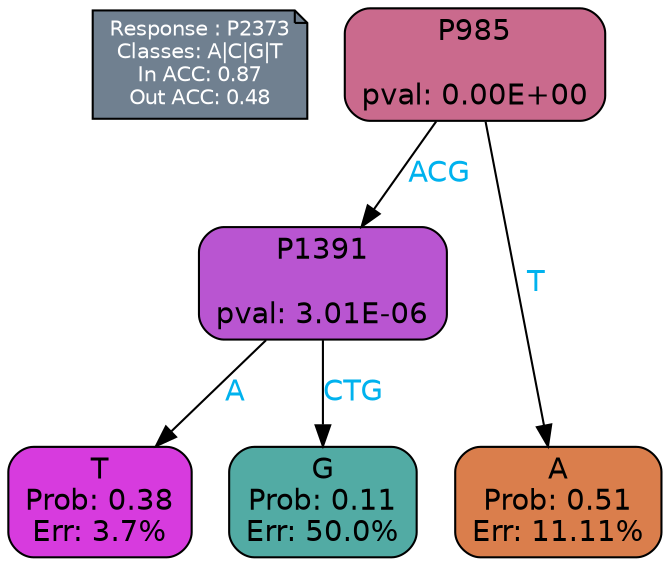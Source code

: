 digraph Tree {
node [shape=box, style="filled, rounded", color="black", fontname=helvetica] ;
graph [ranksep=equally, splines=polylines, bgcolor=transparent, dpi=600] ;
edge [fontname=helvetica] ;
LEGEND [label="Response : P2373
Classes: A|C|G|T
In ACC: 0.87
Out ACC: 0.48
",shape=note,align=left,style=filled,fillcolor="slategray",fontcolor="white",fontsize=10];1 [label="P985

pval: 0.00E+00", fillcolor="#ca6a8d"] ;
2 [label="P1391

pval: 3.01E-06", fillcolor="#b955d1"] ;
3 [label="T
Prob: 0.38
Err: 3.7%", fillcolor="#d73bde"] ;
4 [label="G
Prob: 0.11
Err: 50.0%", fillcolor="#52aba4"] ;
5 [label="A
Prob: 0.51
Err: 11.11%", fillcolor="#da7e4c"] ;
1 -> 2 [label="ACG",fontcolor=deepskyblue2] ;
1 -> 5 [label="T",fontcolor=deepskyblue2] ;
2 -> 3 [label="A",fontcolor=deepskyblue2] ;
2 -> 4 [label="CTG",fontcolor=deepskyblue2] ;
{rank = same; 3;4;5;}{rank = same; LEGEND;1;}}